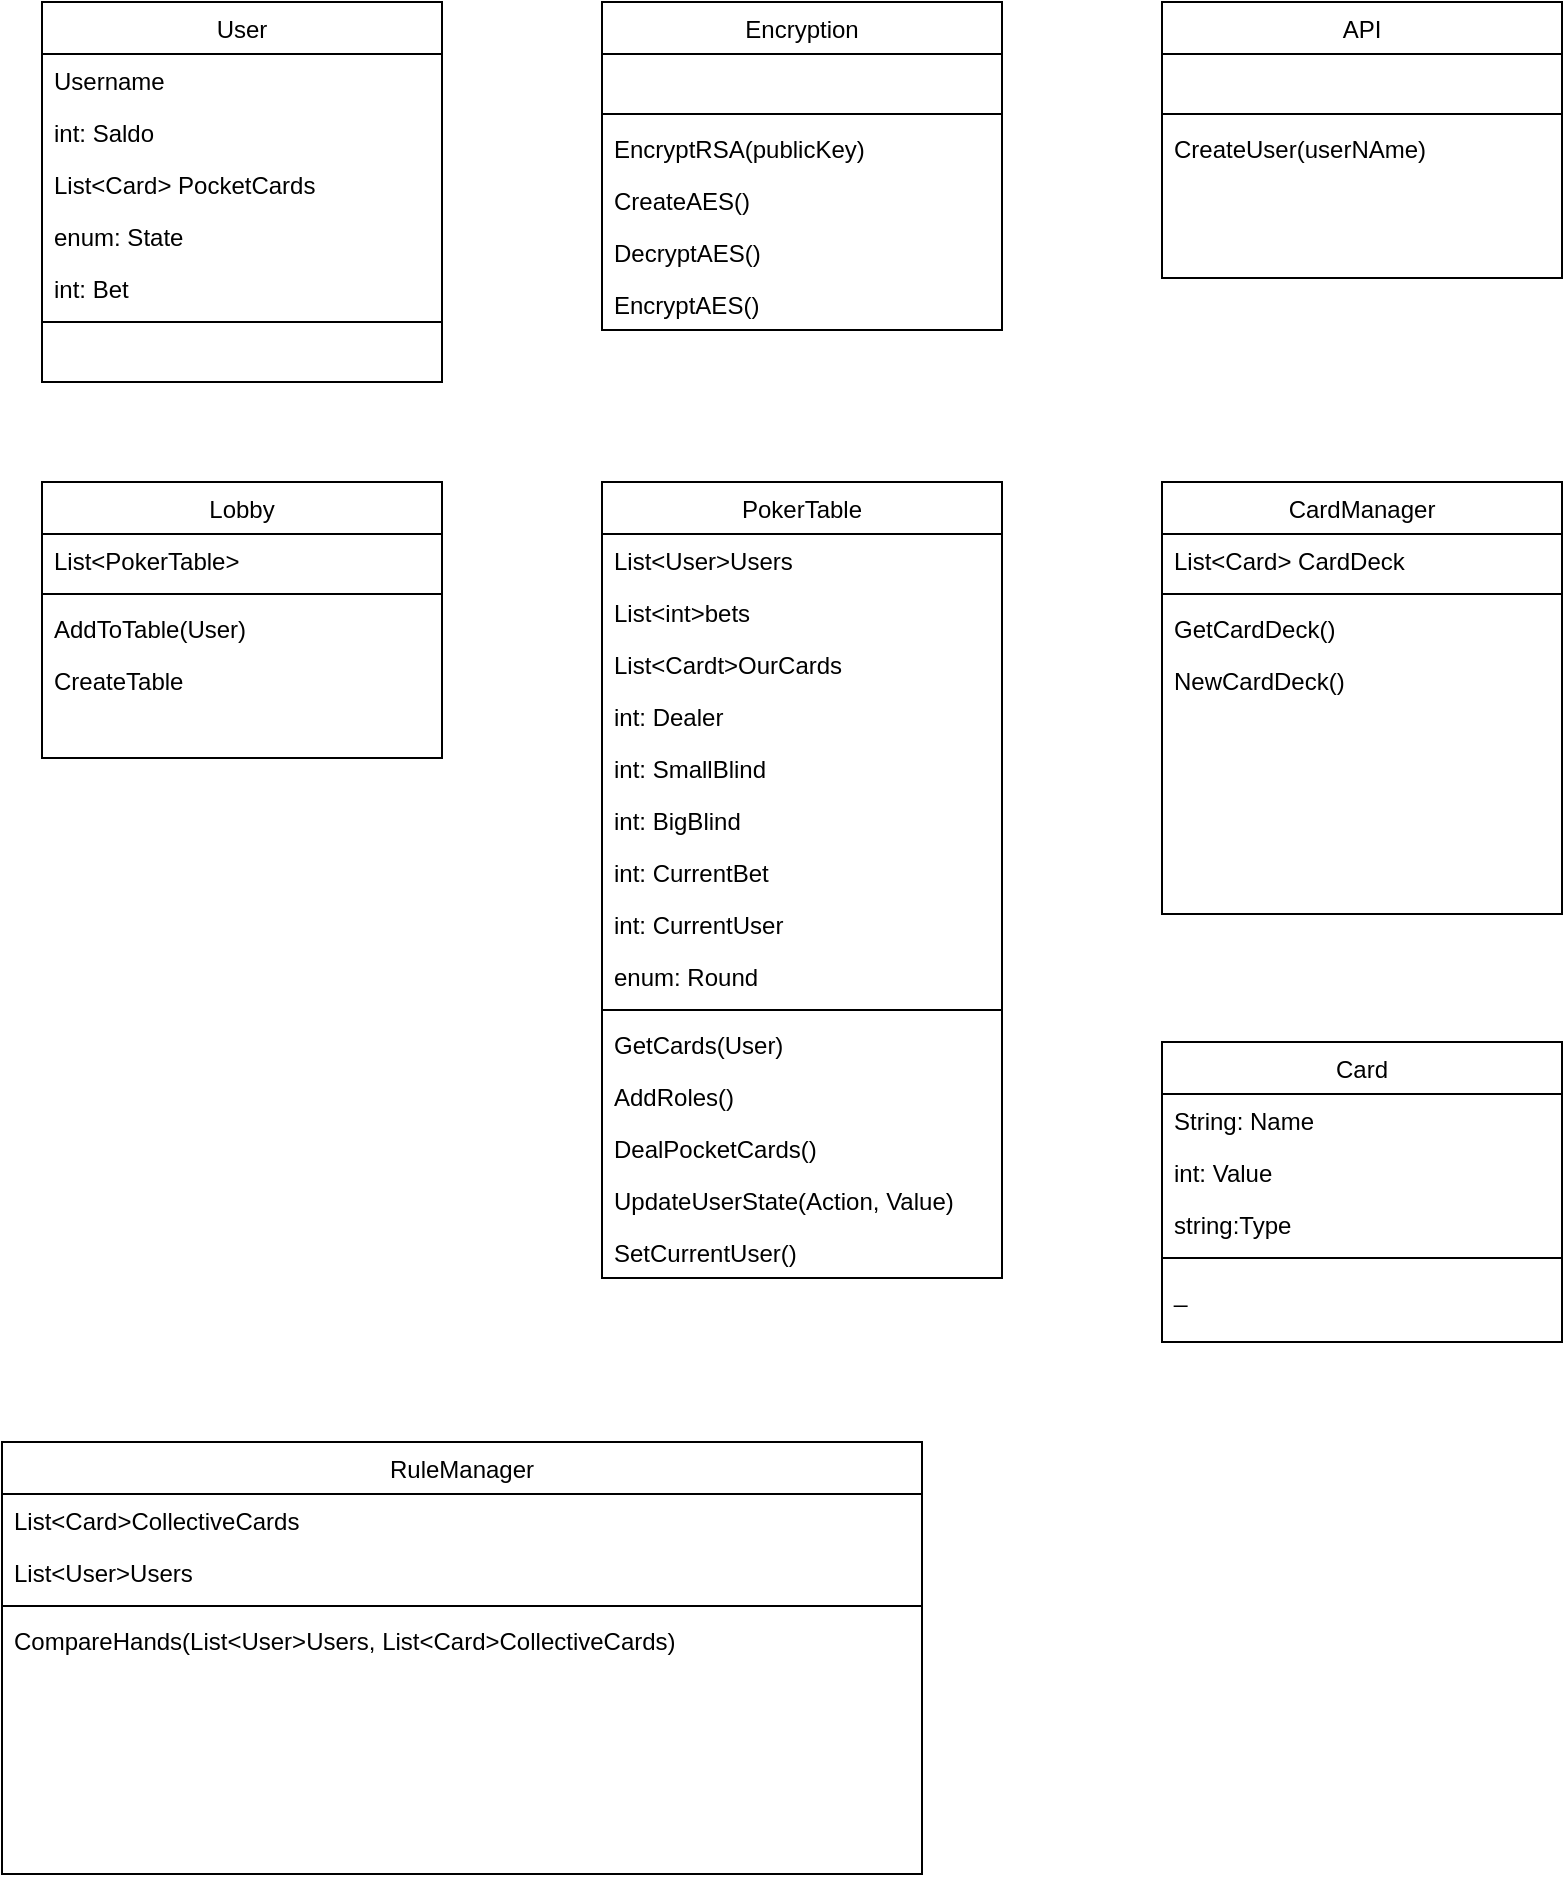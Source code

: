 <mxfile version="20.6.2" type="device"><diagram id="C5RBs43oDa-KdzZeNtuy" name="Page-1"><mxGraphModel dx="2062" dy="1202" grid="1" gridSize="10" guides="1" tooltips="1" connect="1" arrows="1" fold="1" page="1" pageScale="1" pageWidth="827" pageHeight="1169" math="0" shadow="0"><root><mxCell id="WIyWlLk6GJQsqaUBKTNV-0"/><mxCell id="WIyWlLk6GJQsqaUBKTNV-1" parent="WIyWlLk6GJQsqaUBKTNV-0"/><mxCell id="zkfFHV4jXpPFQw0GAbJ--0" value="Lobby" style="swimlane;fontStyle=0;align=center;verticalAlign=top;childLayout=stackLayout;horizontal=1;startSize=26;horizontalStack=0;resizeParent=1;resizeLast=0;collapsible=1;marginBottom=0;rounded=0;shadow=0;strokeWidth=1;" parent="WIyWlLk6GJQsqaUBKTNV-1" vertex="1"><mxGeometry x="40" y="280" width="200" height="138" as="geometry"><mxRectangle x="230" y="140" width="160" height="26" as="alternateBounds"/></mxGeometry></mxCell><mxCell id="WFrLbu0aOw9eVItHQ842-25" value="List&lt;PokerTable&gt;" style="text;align=left;verticalAlign=top;spacingLeft=4;spacingRight=4;overflow=hidden;rotatable=0;points=[[0,0.5],[1,0.5]];portConstraint=eastwest;" parent="zkfFHV4jXpPFQw0GAbJ--0" vertex="1"><mxGeometry y="26" width="200" height="26" as="geometry"/></mxCell><mxCell id="zkfFHV4jXpPFQw0GAbJ--4" value="" style="line;html=1;strokeWidth=1;align=left;verticalAlign=middle;spacingTop=-1;spacingLeft=3;spacingRight=3;rotatable=0;labelPosition=right;points=[];portConstraint=eastwest;" parent="zkfFHV4jXpPFQw0GAbJ--0" vertex="1"><mxGeometry y="52" width="200" height="8" as="geometry"/></mxCell><mxCell id="zkfFHV4jXpPFQw0GAbJ--5" value="AddToTable(User)" style="text;align=left;verticalAlign=top;spacingLeft=4;spacingRight=4;overflow=hidden;rotatable=0;points=[[0,0.5],[1,0.5]];portConstraint=eastwest;" parent="zkfFHV4jXpPFQw0GAbJ--0" vertex="1"><mxGeometry y="60" width="200" height="26" as="geometry"/></mxCell><mxCell id="WFrLbu0aOw9eVItHQ842-24" value="CreateTable" style="text;align=left;verticalAlign=top;spacingLeft=4;spacingRight=4;overflow=hidden;rotatable=0;points=[[0,0.5],[1,0.5]];portConstraint=eastwest;" parent="zkfFHV4jXpPFQw0GAbJ--0" vertex="1"><mxGeometry y="86" width="200" height="26" as="geometry"/></mxCell><mxCell id="zkfFHV4jXpPFQw0GAbJ--13" value="Encryption" style="swimlane;fontStyle=0;align=center;verticalAlign=top;childLayout=stackLayout;horizontal=1;startSize=26;horizontalStack=0;resizeParent=1;resizeLast=0;collapsible=1;marginBottom=0;rounded=0;shadow=0;strokeWidth=1;" parent="WIyWlLk6GJQsqaUBKTNV-1" vertex="1"><mxGeometry x="320" y="40" width="200" height="164" as="geometry"><mxRectangle x="340" y="380" width="170" height="26" as="alternateBounds"/></mxGeometry></mxCell><mxCell id="zkfFHV4jXpPFQw0GAbJ--14" value=" " style="text;align=left;verticalAlign=top;spacingLeft=4;spacingRight=4;overflow=hidden;rotatable=0;points=[[0,0.5],[1,0.5]];portConstraint=eastwest;" parent="zkfFHV4jXpPFQw0GAbJ--13" vertex="1"><mxGeometry y="26" width="200" height="26" as="geometry"/></mxCell><mxCell id="zkfFHV4jXpPFQw0GAbJ--15" value="" style="line;html=1;strokeWidth=1;align=left;verticalAlign=middle;spacingTop=-1;spacingLeft=3;spacingRight=3;rotatable=0;labelPosition=right;points=[];portConstraint=eastwest;" parent="zkfFHV4jXpPFQw0GAbJ--13" vertex="1"><mxGeometry y="52" width="200" height="8" as="geometry"/></mxCell><mxCell id="WFrLbu0aOw9eVItHQ842-3" value="EncryptRSA(publicKey)" style="text;align=left;verticalAlign=top;spacingLeft=4;spacingRight=4;overflow=hidden;rotatable=0;points=[[0,0.5],[1,0.5]];portConstraint=eastwest;" parent="zkfFHV4jXpPFQw0GAbJ--13" vertex="1"><mxGeometry y="60" width="200" height="26" as="geometry"/></mxCell><mxCell id="WFrLbu0aOw9eVItHQ842-13" value="CreateAES()" style="text;align=left;verticalAlign=top;spacingLeft=4;spacingRight=4;overflow=hidden;rotatable=0;points=[[0,0.5],[1,0.5]];portConstraint=eastwest;" parent="zkfFHV4jXpPFQw0GAbJ--13" vertex="1"><mxGeometry y="86" width="200" height="26" as="geometry"/></mxCell><mxCell id="WFrLbu0aOw9eVItHQ842-12" value="DecryptAES()" style="text;align=left;verticalAlign=top;spacingLeft=4;spacingRight=4;overflow=hidden;rotatable=0;points=[[0,0.5],[1,0.5]];portConstraint=eastwest;" parent="zkfFHV4jXpPFQw0GAbJ--13" vertex="1"><mxGeometry y="112" width="200" height="26" as="geometry"/></mxCell><mxCell id="WFrLbu0aOw9eVItHQ842-27" value="EncryptAES()" style="text;align=left;verticalAlign=top;spacingLeft=4;spacingRight=4;overflow=hidden;rotatable=0;points=[[0,0.5],[1,0.5]];portConstraint=eastwest;" parent="zkfFHV4jXpPFQw0GAbJ--13" vertex="1"><mxGeometry y="138" width="200" height="26" as="geometry"/></mxCell><mxCell id="zkfFHV4jXpPFQw0GAbJ--17" value="Card" style="swimlane;fontStyle=0;align=center;verticalAlign=top;childLayout=stackLayout;horizontal=1;startSize=26;horizontalStack=0;resizeParent=1;resizeLast=0;collapsible=1;marginBottom=0;rounded=0;shadow=0;strokeWidth=1;" parent="WIyWlLk6GJQsqaUBKTNV-1" vertex="1"><mxGeometry x="600" y="560" width="200" height="150" as="geometry"><mxRectangle x="550" y="140" width="160" height="26" as="alternateBounds"/></mxGeometry></mxCell><mxCell id="zkfFHV4jXpPFQw0GAbJ--18" value="String: Name" style="text;align=left;verticalAlign=top;spacingLeft=4;spacingRight=4;overflow=hidden;rotatable=0;points=[[0,0.5],[1,0.5]];portConstraint=eastwest;" parent="zkfFHV4jXpPFQw0GAbJ--17" vertex="1"><mxGeometry y="26" width="200" height="26" as="geometry"/></mxCell><mxCell id="zkfFHV4jXpPFQw0GAbJ--19" value="int: Value" style="text;align=left;verticalAlign=top;spacingLeft=4;spacingRight=4;overflow=hidden;rotatable=0;points=[[0,0.5],[1,0.5]];portConstraint=eastwest;rounded=0;shadow=0;html=0;" parent="zkfFHV4jXpPFQw0GAbJ--17" vertex="1"><mxGeometry y="52" width="200" height="26" as="geometry"/></mxCell><mxCell id="zkfFHV4jXpPFQw0GAbJ--20" value="string:Type" style="text;align=left;verticalAlign=top;spacingLeft=4;spacingRight=4;overflow=hidden;rotatable=0;points=[[0,0.5],[1,0.5]];portConstraint=eastwest;rounded=0;shadow=0;html=0;" parent="zkfFHV4jXpPFQw0GAbJ--17" vertex="1"><mxGeometry y="78" width="200" height="26" as="geometry"/></mxCell><mxCell id="zkfFHV4jXpPFQw0GAbJ--23" value="" style="line;html=1;strokeWidth=1;align=left;verticalAlign=middle;spacingTop=-1;spacingLeft=3;spacingRight=3;rotatable=0;labelPosition=right;points=[];portConstraint=eastwest;" parent="zkfFHV4jXpPFQw0GAbJ--17" vertex="1"><mxGeometry y="104" width="200" height="8" as="geometry"/></mxCell><mxCell id="zkfFHV4jXpPFQw0GAbJ--25" value="_" style="text;align=left;verticalAlign=top;spacingLeft=4;spacingRight=4;overflow=hidden;rotatable=0;points=[[0,0.5],[1,0.5]];portConstraint=eastwest;" parent="zkfFHV4jXpPFQw0GAbJ--17" vertex="1"><mxGeometry y="112" width="200" height="26" as="geometry"/></mxCell><mxCell id="WFrLbu0aOw9eVItHQ842-4" value="CardManager" style="swimlane;fontStyle=0;align=center;verticalAlign=top;childLayout=stackLayout;horizontal=1;startSize=26;horizontalStack=0;resizeParent=1;resizeLast=0;collapsible=1;marginBottom=0;rounded=0;shadow=0;strokeWidth=1;" parent="WIyWlLk6GJQsqaUBKTNV-1" vertex="1"><mxGeometry x="600" y="280" width="200" height="216" as="geometry"><mxRectangle x="550" y="140" width="160" height="26" as="alternateBounds"/></mxGeometry></mxCell><mxCell id="WFrLbu0aOw9eVItHQ842-5" value="List&lt;Card&gt; CardDeck" style="text;align=left;verticalAlign=top;spacingLeft=4;spacingRight=4;overflow=hidden;rotatable=0;points=[[0,0.5],[1,0.5]];portConstraint=eastwest;" parent="WFrLbu0aOw9eVItHQ842-4" vertex="1"><mxGeometry y="26" width="200" height="26" as="geometry"/></mxCell><mxCell id="WFrLbu0aOw9eVItHQ842-10" value="" style="line;html=1;strokeWidth=1;align=left;verticalAlign=middle;spacingTop=-1;spacingLeft=3;spacingRight=3;rotatable=0;labelPosition=right;points=[];portConstraint=eastwest;" parent="WFrLbu0aOw9eVItHQ842-4" vertex="1"><mxGeometry y="52" width="200" height="8" as="geometry"/></mxCell><mxCell id="WFrLbu0aOw9eVItHQ842-11" value="GetCardDeck()" style="text;align=left;verticalAlign=top;spacingLeft=4;spacingRight=4;overflow=hidden;rotatable=0;points=[[0,0.5],[1,0.5]];portConstraint=eastwest;" parent="WFrLbu0aOw9eVItHQ842-4" vertex="1"><mxGeometry y="60" width="200" height="26" as="geometry"/></mxCell><mxCell id="WFrLbu0aOw9eVItHQ842-26" value="NewCardDeck()" style="text;align=left;verticalAlign=top;spacingLeft=4;spacingRight=4;overflow=hidden;rotatable=0;points=[[0,0.5],[1,0.5]];portConstraint=eastwest;" parent="WFrLbu0aOw9eVItHQ842-4" vertex="1"><mxGeometry y="86" width="200" height="26" as="geometry"/></mxCell><mxCell id="WFrLbu0aOw9eVItHQ842-14" value="API" style="swimlane;fontStyle=0;align=center;verticalAlign=top;childLayout=stackLayout;horizontal=1;startSize=26;horizontalStack=0;resizeParent=1;resizeLast=0;collapsible=1;marginBottom=0;rounded=0;shadow=0;strokeWidth=1;" parent="WIyWlLk6GJQsqaUBKTNV-1" vertex="1"><mxGeometry x="600" y="40" width="200" height="138" as="geometry"><mxRectangle x="340" y="380" width="170" height="26" as="alternateBounds"/></mxGeometry></mxCell><mxCell id="WFrLbu0aOw9eVItHQ842-15" value=" " style="text;align=left;verticalAlign=top;spacingLeft=4;spacingRight=4;overflow=hidden;rotatable=0;points=[[0,0.5],[1,0.5]];portConstraint=eastwest;" parent="WFrLbu0aOw9eVItHQ842-14" vertex="1"><mxGeometry y="26" width="200" height="26" as="geometry"/></mxCell><mxCell id="WFrLbu0aOw9eVItHQ842-16" value="" style="line;html=1;strokeWidth=1;align=left;verticalAlign=middle;spacingTop=-1;spacingLeft=3;spacingRight=3;rotatable=0;labelPosition=right;points=[];portConstraint=eastwest;" parent="WFrLbu0aOw9eVItHQ842-14" vertex="1"><mxGeometry y="52" width="200" height="8" as="geometry"/></mxCell><mxCell id="WFrLbu0aOw9eVItHQ842-17" value="CreateUser(userNAme)" style="text;align=left;verticalAlign=top;spacingLeft=4;spacingRight=4;overflow=hidden;rotatable=0;points=[[0,0.5],[1,0.5]];portConstraint=eastwest;" parent="WFrLbu0aOw9eVItHQ842-14" vertex="1"><mxGeometry y="60" width="200" height="26" as="geometry"/></mxCell><mxCell id="WFrLbu0aOw9eVItHQ842-20" value="PokerTable" style="swimlane;fontStyle=0;align=center;verticalAlign=top;childLayout=stackLayout;horizontal=1;startSize=26;horizontalStack=0;resizeParent=1;resizeLast=0;collapsible=1;marginBottom=0;rounded=0;shadow=0;strokeWidth=1;" parent="WIyWlLk6GJQsqaUBKTNV-1" vertex="1"><mxGeometry x="320" y="280" width="200" height="398" as="geometry"><mxRectangle x="230" y="140" width="160" height="26" as="alternateBounds"/></mxGeometry></mxCell><mxCell id="WFrLbu0aOw9eVItHQ842-43" value="List&lt;User&gt;Users" style="text;align=left;verticalAlign=top;spacingLeft=4;spacingRight=4;overflow=hidden;rotatable=0;points=[[0,0.5],[1,0.5]];portConstraint=eastwest;" parent="WFrLbu0aOw9eVItHQ842-20" vertex="1"><mxGeometry y="26" width="200" height="26" as="geometry"/></mxCell><mxCell id="WFrLbu0aOw9eVItHQ842-48" value="List&lt;int&gt;bets" style="text;align=left;verticalAlign=top;spacingLeft=4;spacingRight=4;overflow=hidden;rotatable=0;points=[[0,0.5],[1,0.5]];portConstraint=eastwest;" parent="WFrLbu0aOw9eVItHQ842-20" vertex="1"><mxGeometry y="52" width="200" height="26" as="geometry"/></mxCell><mxCell id="yhYtkNrn_32uBkW9VBf4-6" value="List&lt;Cardt&gt;OurCards" style="text;align=left;verticalAlign=top;spacingLeft=4;spacingRight=4;overflow=hidden;rotatable=0;points=[[0,0.5],[1,0.5]];portConstraint=eastwest;" vertex="1" parent="WFrLbu0aOw9eVItHQ842-20"><mxGeometry y="78" width="200" height="26" as="geometry"/></mxCell><mxCell id="WFrLbu0aOw9eVItHQ842-44" value="int: Dealer " style="text;align=left;verticalAlign=top;spacingLeft=4;spacingRight=4;overflow=hidden;rotatable=0;points=[[0,0.5],[1,0.5]];portConstraint=eastwest;" parent="WFrLbu0aOw9eVItHQ842-20" vertex="1"><mxGeometry y="104" width="200" height="26" as="geometry"/></mxCell><mxCell id="WFrLbu0aOw9eVItHQ842-45" value="int: SmallBlind" style="text;align=left;verticalAlign=top;spacingLeft=4;spacingRight=4;overflow=hidden;rotatable=0;points=[[0,0.5],[1,0.5]];portConstraint=eastwest;" parent="WFrLbu0aOw9eVItHQ842-20" vertex="1"><mxGeometry y="130" width="200" height="26" as="geometry"/></mxCell><mxCell id="WFrLbu0aOw9eVItHQ842-46" value="int: BigBlind" style="text;align=left;verticalAlign=top;spacingLeft=4;spacingRight=4;overflow=hidden;rotatable=0;points=[[0,0.5],[1,0.5]];portConstraint=eastwest;" parent="WFrLbu0aOw9eVItHQ842-20" vertex="1"><mxGeometry y="156" width="200" height="26" as="geometry"/></mxCell><mxCell id="yhYtkNrn_32uBkW9VBf4-2" value="int: CurrentBet" style="text;align=left;verticalAlign=top;spacingLeft=4;spacingRight=4;overflow=hidden;rotatable=0;points=[[0,0.5],[1,0.5]];portConstraint=eastwest;" vertex="1" parent="WFrLbu0aOw9eVItHQ842-20"><mxGeometry y="182" width="200" height="26" as="geometry"/></mxCell><mxCell id="yhYtkNrn_32uBkW9VBf4-3" value="int: CurrentUser" style="text;align=left;verticalAlign=top;spacingLeft=4;spacingRight=4;overflow=hidden;rotatable=0;points=[[0,0.5],[1,0.5]];portConstraint=eastwest;" vertex="1" parent="WFrLbu0aOw9eVItHQ842-20"><mxGeometry y="208" width="200" height="26" as="geometry"/></mxCell><mxCell id="yhYtkNrn_32uBkW9VBf4-7" value="enum: Round" style="text;align=left;verticalAlign=top;spacingLeft=4;spacingRight=4;overflow=hidden;rotatable=0;points=[[0,0.5],[1,0.5]];portConstraint=eastwest;" vertex="1" parent="WFrLbu0aOw9eVItHQ842-20"><mxGeometry y="234" width="200" height="26" as="geometry"/></mxCell><mxCell id="WFrLbu0aOw9eVItHQ842-22" value="" style="line;html=1;strokeWidth=1;align=left;verticalAlign=middle;spacingTop=-1;spacingLeft=3;spacingRight=3;rotatable=0;labelPosition=right;points=[];portConstraint=eastwest;" parent="WFrLbu0aOw9eVItHQ842-20" vertex="1"><mxGeometry y="260" width="200" height="8" as="geometry"/></mxCell><mxCell id="WFrLbu0aOw9eVItHQ842-23" value="GetCards(User)" style="text;align=left;verticalAlign=top;spacingLeft=4;spacingRight=4;overflow=hidden;rotatable=0;points=[[0,0.5],[1,0.5]];portConstraint=eastwest;" parent="WFrLbu0aOw9eVItHQ842-20" vertex="1"><mxGeometry y="268" width="200" height="26" as="geometry"/></mxCell><mxCell id="WFrLbu0aOw9eVItHQ842-28" value="AddRoles()" style="text;align=left;verticalAlign=top;spacingLeft=4;spacingRight=4;overflow=hidden;rotatable=0;points=[[0,0.5],[1,0.5]];portConstraint=eastwest;" parent="WFrLbu0aOw9eVItHQ842-20" vertex="1"><mxGeometry y="294" width="200" height="26" as="geometry"/></mxCell><mxCell id="WFrLbu0aOw9eVItHQ842-29" value="DealPocketCards()" style="text;align=left;verticalAlign=top;spacingLeft=4;spacingRight=4;overflow=hidden;rotatable=0;points=[[0,0.5],[1,0.5]];portConstraint=eastwest;" parent="WFrLbu0aOw9eVItHQ842-20" vertex="1"><mxGeometry y="320" width="200" height="26" as="geometry"/></mxCell><mxCell id="yhYtkNrn_32uBkW9VBf4-0" value="UpdateUserState(Action, Value)" style="text;align=left;verticalAlign=top;spacingLeft=4;spacingRight=4;overflow=hidden;rotatable=0;points=[[0,0.5],[1,0.5]];portConstraint=eastwest;" vertex="1" parent="WFrLbu0aOw9eVItHQ842-20"><mxGeometry y="346" width="200" height="26" as="geometry"/></mxCell><mxCell id="yhYtkNrn_32uBkW9VBf4-4" value="SetCurrentUser()" style="text;align=left;verticalAlign=top;spacingLeft=4;spacingRight=4;overflow=hidden;rotatable=0;points=[[0,0.5],[1,0.5]];portConstraint=eastwest;" vertex="1" parent="WFrLbu0aOw9eVItHQ842-20"><mxGeometry y="372" width="200" height="26" as="geometry"/></mxCell><mxCell id="WFrLbu0aOw9eVItHQ842-30" value="RuleManager" style="swimlane;fontStyle=0;align=center;verticalAlign=top;childLayout=stackLayout;horizontal=1;startSize=26;horizontalStack=0;resizeParent=1;resizeLast=0;collapsible=1;marginBottom=0;rounded=0;shadow=0;strokeWidth=1;" parent="WIyWlLk6GJQsqaUBKTNV-1" vertex="1"><mxGeometry x="20" y="760" width="460" height="216" as="geometry"><mxRectangle x="550" y="140" width="160" height="26" as="alternateBounds"/></mxGeometry></mxCell><mxCell id="WFrLbu0aOw9eVItHQ842-31" value="List&lt;Card&gt;CollectiveCards" style="text;align=left;verticalAlign=top;spacingLeft=4;spacingRight=4;overflow=hidden;rotatable=0;points=[[0,0.5],[1,0.5]];portConstraint=eastwest;" parent="WFrLbu0aOw9eVItHQ842-30" vertex="1"><mxGeometry y="26" width="460" height="26" as="geometry"/></mxCell><mxCell id="WFrLbu0aOw9eVItHQ842-35" value="List&lt;User&gt;Users" style="text;align=left;verticalAlign=top;spacingLeft=4;spacingRight=4;overflow=hidden;rotatable=0;points=[[0,0.5],[1,0.5]];portConstraint=eastwest;" parent="WFrLbu0aOw9eVItHQ842-30" vertex="1"><mxGeometry y="52" width="460" height="26" as="geometry"/></mxCell><mxCell id="WFrLbu0aOw9eVItHQ842-32" value="" style="line;html=1;strokeWidth=1;align=left;verticalAlign=middle;spacingTop=-1;spacingLeft=3;spacingRight=3;rotatable=0;labelPosition=right;points=[];portConstraint=eastwest;" parent="WFrLbu0aOw9eVItHQ842-30" vertex="1"><mxGeometry y="78" width="460" height="8" as="geometry"/></mxCell><mxCell id="WFrLbu0aOw9eVItHQ842-33" value="CompareHands(List&lt;User&gt;Users, List&lt;Card&gt;CollectiveCards)" style="text;align=left;verticalAlign=top;spacingLeft=4;spacingRight=4;overflow=hidden;rotatable=0;points=[[0,0.5],[1,0.5]];portConstraint=eastwest;" parent="WFrLbu0aOw9eVItHQ842-30" vertex="1"><mxGeometry y="86" width="460" height="26" as="geometry"/></mxCell><mxCell id="WFrLbu0aOw9eVItHQ842-36" value="User" style="swimlane;fontStyle=0;align=center;verticalAlign=top;childLayout=stackLayout;horizontal=1;startSize=26;horizontalStack=0;resizeParent=1;resizeLast=0;collapsible=1;marginBottom=0;rounded=0;shadow=0;strokeWidth=1;" parent="WIyWlLk6GJQsqaUBKTNV-1" vertex="1"><mxGeometry x="40" y="40" width="200" height="190" as="geometry"><mxRectangle x="340" y="380" width="170" height="26" as="alternateBounds"/></mxGeometry></mxCell><mxCell id="WFrLbu0aOw9eVItHQ842-37" value="Username" style="text;align=left;verticalAlign=top;spacingLeft=4;spacingRight=4;overflow=hidden;rotatable=0;points=[[0,0.5],[1,0.5]];portConstraint=eastwest;" parent="WFrLbu0aOw9eVItHQ842-36" vertex="1"><mxGeometry y="26" width="200" height="26" as="geometry"/></mxCell><mxCell id="WFrLbu0aOw9eVItHQ842-40" value="int: Saldo" style="text;align=left;verticalAlign=top;spacingLeft=4;spacingRight=4;overflow=hidden;rotatable=0;points=[[0,0.5],[1,0.5]];portConstraint=eastwest;" parent="WFrLbu0aOw9eVItHQ842-36" vertex="1"><mxGeometry y="52" width="200" height="26" as="geometry"/></mxCell><mxCell id="WFrLbu0aOw9eVItHQ842-42" value="List&lt;Card&gt; PocketCards" style="text;align=left;verticalAlign=top;spacingLeft=4;spacingRight=4;overflow=hidden;rotatable=0;points=[[0,0.5],[1,0.5]];portConstraint=eastwest;" parent="WFrLbu0aOw9eVItHQ842-36" vertex="1"><mxGeometry y="78" width="200" height="26" as="geometry"/></mxCell><mxCell id="WFrLbu0aOw9eVItHQ842-47" value="enum: State" style="text;align=left;verticalAlign=top;spacingLeft=4;spacingRight=4;overflow=hidden;rotatable=0;points=[[0,0.5],[1,0.5]];portConstraint=eastwest;" parent="WFrLbu0aOw9eVItHQ842-36" vertex="1"><mxGeometry y="104" width="200" height="26" as="geometry"/></mxCell><mxCell id="WFrLbu0aOw9eVItHQ842-49" value="int: Bet" style="text;align=left;verticalAlign=top;spacingLeft=4;spacingRight=4;overflow=hidden;rotatable=0;points=[[0,0.5],[1,0.5]];portConstraint=eastwest;" parent="WFrLbu0aOw9eVItHQ842-36" vertex="1"><mxGeometry y="130" width="200" height="26" as="geometry"/></mxCell><mxCell id="WFrLbu0aOw9eVItHQ842-38" value="" style="line;html=1;strokeWidth=1;align=left;verticalAlign=middle;spacingTop=-1;spacingLeft=3;spacingRight=3;rotatable=0;labelPosition=right;points=[];portConstraint=eastwest;" parent="WFrLbu0aOw9eVItHQ842-36" vertex="1"><mxGeometry y="156" width="200" height="8" as="geometry"/></mxCell><mxCell id="WFrLbu0aOw9eVItHQ842-41" value=" " style="text;align=left;verticalAlign=top;spacingLeft=4;spacingRight=4;overflow=hidden;rotatable=0;points=[[0,0.5],[1,0.5]];portConstraint=eastwest;" parent="WFrLbu0aOw9eVItHQ842-36" vertex="1"><mxGeometry y="164" width="200" height="26" as="geometry"/></mxCell></root></mxGraphModel></diagram></mxfile>